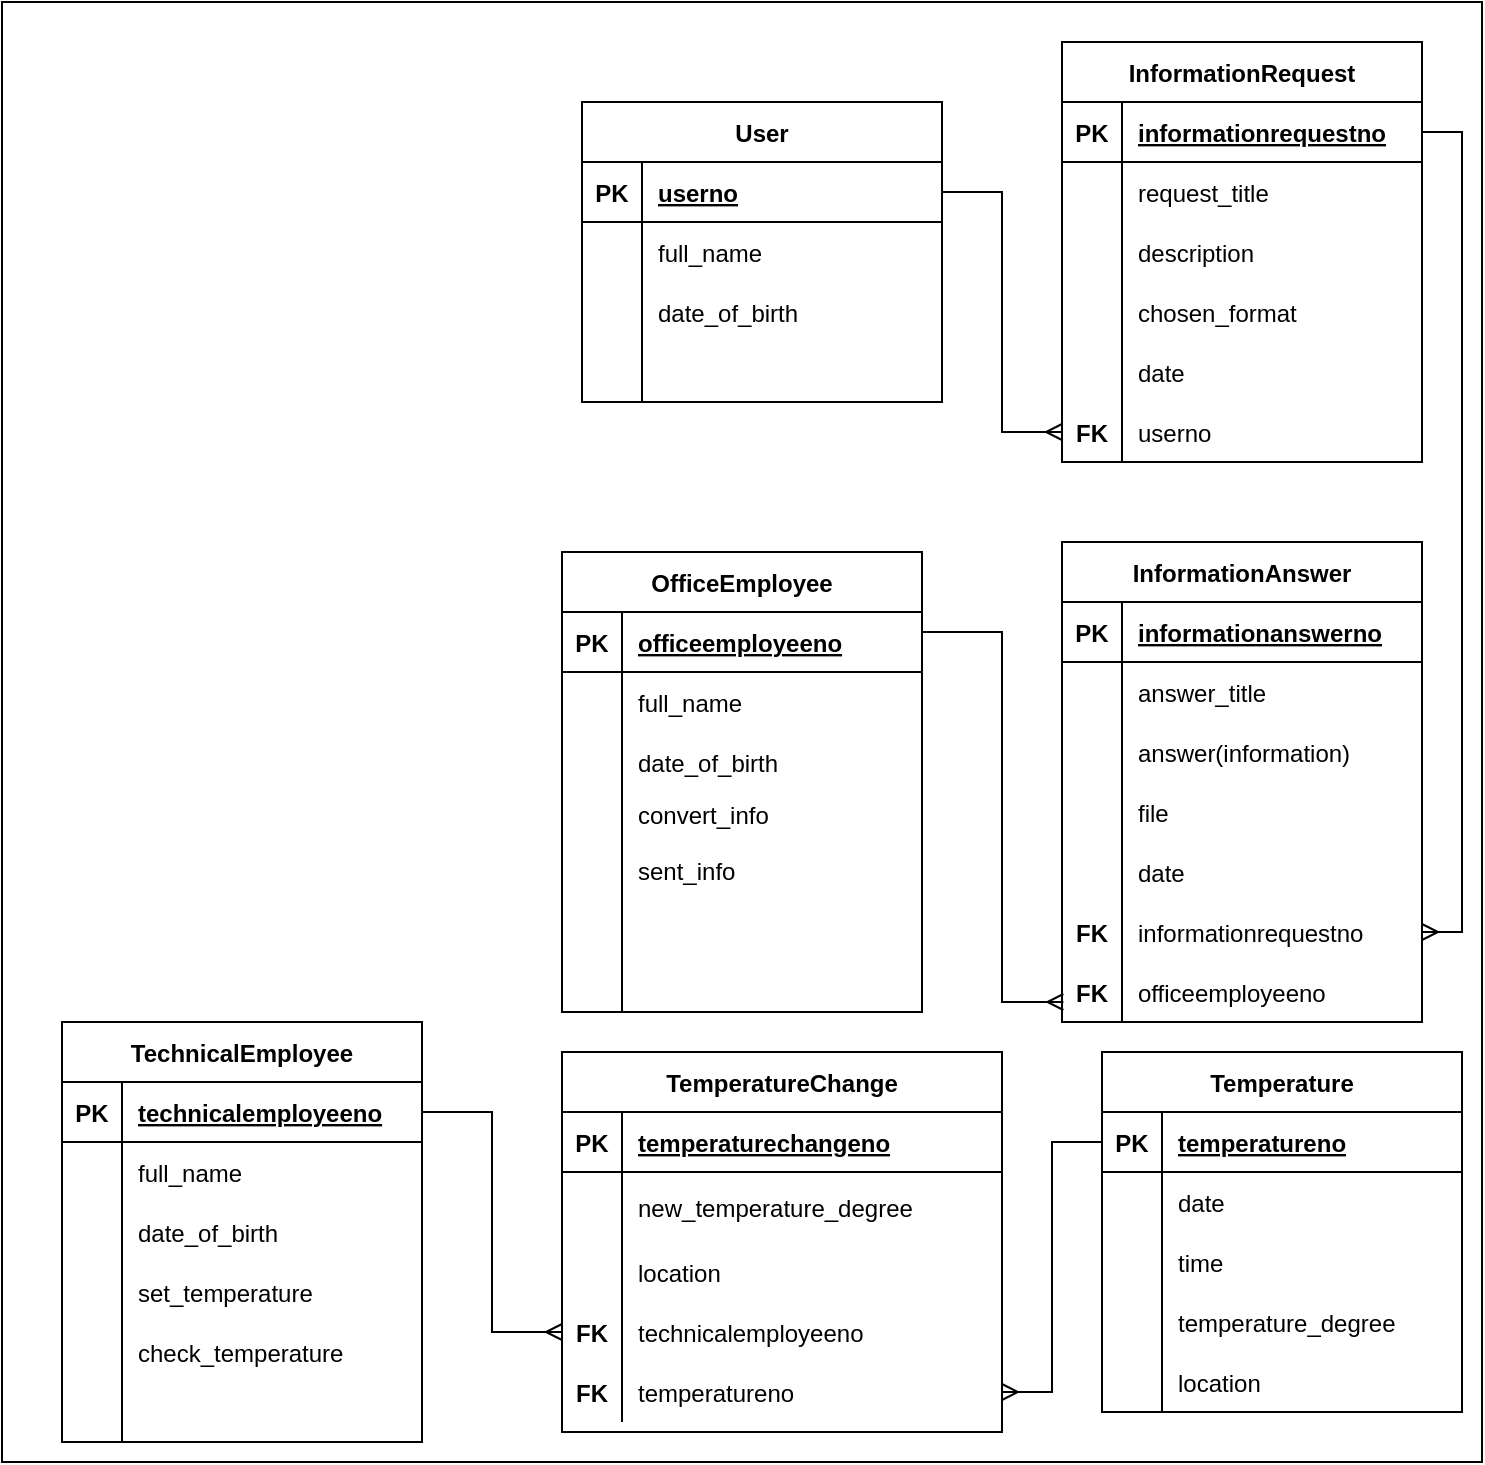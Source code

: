 <mxfile version="22.0.4" type="device">
  <diagram name="Страница — 1" id="PBsCXd5WmThWlhP5KfTM">
    <mxGraphModel dx="1518" dy="1511" grid="1" gridSize="10" guides="1" tooltips="1" connect="1" arrows="1" fold="1" page="1" pageScale="1" pageWidth="1169" pageHeight="827" math="0" shadow="0">
      <root>
        <mxCell id="0" />
        <mxCell id="1" parent="0" />
        <mxCell id="3SEpOaOU_BPswneahcGI-242" value="" style="rounded=0;whiteSpace=wrap;html=1;" parent="1" vertex="1">
          <mxGeometry x="250" y="-800" width="740" height="730" as="geometry" />
        </mxCell>
        <mxCell id="3SEpOaOU_BPswneahcGI-46" value="User" style="shape=table;startSize=30;container=1;collapsible=1;childLayout=tableLayout;fixedRows=1;rowLines=0;fontStyle=1;align=center;resizeLast=1;" parent="1" vertex="1">
          <mxGeometry x="540" y="-750" width="180" height="150" as="geometry" />
        </mxCell>
        <mxCell id="3SEpOaOU_BPswneahcGI-47" value="" style="shape=partialRectangle;collapsible=0;dropTarget=0;pointerEvents=0;fillColor=none;top=0;left=0;bottom=1;right=0;points=[[0,0.5],[1,0.5]];portConstraint=eastwest;" parent="3SEpOaOU_BPswneahcGI-46" vertex="1">
          <mxGeometry y="30" width="180" height="30" as="geometry" />
        </mxCell>
        <mxCell id="3SEpOaOU_BPswneahcGI-48" value="PK" style="shape=partialRectangle;connectable=0;fillColor=none;top=0;left=0;bottom=0;right=0;fontStyle=1;overflow=hidden;" parent="3SEpOaOU_BPswneahcGI-47" vertex="1">
          <mxGeometry width="30" height="30" as="geometry">
            <mxRectangle width="30" height="30" as="alternateBounds" />
          </mxGeometry>
        </mxCell>
        <mxCell id="3SEpOaOU_BPswneahcGI-49" value="userno" style="shape=partialRectangle;connectable=0;fillColor=none;top=0;left=0;bottom=0;right=0;align=left;spacingLeft=6;fontStyle=5;overflow=hidden;" parent="3SEpOaOU_BPswneahcGI-47" vertex="1">
          <mxGeometry x="30" width="150" height="30" as="geometry">
            <mxRectangle width="150" height="30" as="alternateBounds" />
          </mxGeometry>
        </mxCell>
        <mxCell id="3SEpOaOU_BPswneahcGI-50" value="" style="shape=partialRectangle;collapsible=0;dropTarget=0;pointerEvents=0;fillColor=none;top=0;left=0;bottom=0;right=0;points=[[0,0.5],[1,0.5]];portConstraint=eastwest;" parent="3SEpOaOU_BPswneahcGI-46" vertex="1">
          <mxGeometry y="60" width="180" height="30" as="geometry" />
        </mxCell>
        <mxCell id="3SEpOaOU_BPswneahcGI-51" value="" style="shape=partialRectangle;connectable=0;fillColor=none;top=0;left=0;bottom=0;right=0;editable=1;overflow=hidden;" parent="3SEpOaOU_BPswneahcGI-50" vertex="1">
          <mxGeometry width="30" height="30" as="geometry">
            <mxRectangle width="30" height="30" as="alternateBounds" />
          </mxGeometry>
        </mxCell>
        <mxCell id="3SEpOaOU_BPswneahcGI-52" value="full_name" style="shape=partialRectangle;connectable=0;fillColor=none;top=0;left=0;bottom=0;right=0;align=left;spacingLeft=6;overflow=hidden;" parent="3SEpOaOU_BPswneahcGI-50" vertex="1">
          <mxGeometry x="30" width="150" height="30" as="geometry">
            <mxRectangle width="150" height="30" as="alternateBounds" />
          </mxGeometry>
        </mxCell>
        <mxCell id="3SEpOaOU_BPswneahcGI-53" value="" style="shape=partialRectangle;collapsible=0;dropTarget=0;pointerEvents=0;fillColor=none;top=0;left=0;bottom=0;right=0;points=[[0,0.5],[1,0.5]];portConstraint=eastwest;" parent="3SEpOaOU_BPswneahcGI-46" vertex="1">
          <mxGeometry y="90" width="180" height="30" as="geometry" />
        </mxCell>
        <mxCell id="3SEpOaOU_BPswneahcGI-54" value="" style="shape=partialRectangle;connectable=0;fillColor=none;top=0;left=0;bottom=0;right=0;editable=1;overflow=hidden;fontStyle=1" parent="3SEpOaOU_BPswneahcGI-53" vertex="1">
          <mxGeometry width="30" height="30" as="geometry">
            <mxRectangle width="30" height="30" as="alternateBounds" />
          </mxGeometry>
        </mxCell>
        <mxCell id="3SEpOaOU_BPswneahcGI-55" value="date_of_birth" style="shape=partialRectangle;connectable=0;fillColor=none;top=0;left=0;bottom=0;right=0;align=left;spacingLeft=6;overflow=hidden;" parent="3SEpOaOU_BPswneahcGI-53" vertex="1">
          <mxGeometry x="30" width="150" height="30" as="geometry">
            <mxRectangle width="150" height="30" as="alternateBounds" />
          </mxGeometry>
        </mxCell>
        <mxCell id="3SEpOaOU_BPswneahcGI-56" value="" style="shape=partialRectangle;collapsible=0;dropTarget=0;pointerEvents=0;fillColor=none;top=0;left=0;bottom=0;right=0;points=[[0,0.5],[1,0.5]];portConstraint=eastwest;" parent="3SEpOaOU_BPswneahcGI-46" vertex="1">
          <mxGeometry y="120" width="180" height="30" as="geometry" />
        </mxCell>
        <mxCell id="3SEpOaOU_BPswneahcGI-57" value="" style="shape=partialRectangle;connectable=0;fillColor=none;top=0;left=0;bottom=0;right=0;editable=1;overflow=hidden;fontStyle=1" parent="3SEpOaOU_BPswneahcGI-56" vertex="1">
          <mxGeometry width="30" height="30" as="geometry">
            <mxRectangle width="30" height="30" as="alternateBounds" />
          </mxGeometry>
        </mxCell>
        <mxCell id="3SEpOaOU_BPswneahcGI-58" value="" style="shape=partialRectangle;connectable=0;fillColor=none;top=0;left=0;bottom=0;right=0;align=left;spacingLeft=6;overflow=hidden;" parent="3SEpOaOU_BPswneahcGI-56" vertex="1">
          <mxGeometry x="30" width="150" height="30" as="geometry">
            <mxRectangle width="150" height="30" as="alternateBounds" />
          </mxGeometry>
        </mxCell>
        <mxCell id="3SEpOaOU_BPswneahcGI-72" value="OfficeEmployee" style="shape=table;startSize=30;container=1;collapsible=1;childLayout=tableLayout;fixedRows=1;rowLines=0;fontStyle=1;align=center;resizeLast=1;" parent="1" vertex="1">
          <mxGeometry x="530" y="-525" width="180" height="230" as="geometry" />
        </mxCell>
        <mxCell id="3SEpOaOU_BPswneahcGI-73" value="" style="shape=partialRectangle;collapsible=0;dropTarget=0;pointerEvents=0;fillColor=none;top=0;left=0;bottom=1;right=0;points=[[0,0.5],[1,0.5]];portConstraint=eastwest;" parent="3SEpOaOU_BPswneahcGI-72" vertex="1">
          <mxGeometry y="30" width="180" height="30" as="geometry" />
        </mxCell>
        <mxCell id="3SEpOaOU_BPswneahcGI-74" value="PK" style="shape=partialRectangle;connectable=0;fillColor=none;top=0;left=0;bottom=0;right=0;fontStyle=1;overflow=hidden;" parent="3SEpOaOU_BPswneahcGI-73" vertex="1">
          <mxGeometry width="30" height="30" as="geometry">
            <mxRectangle width="30" height="30" as="alternateBounds" />
          </mxGeometry>
        </mxCell>
        <mxCell id="3SEpOaOU_BPswneahcGI-75" value="officeemployeeno" style="shape=partialRectangle;connectable=0;fillColor=none;top=0;left=0;bottom=0;right=0;align=left;spacingLeft=6;fontStyle=5;overflow=hidden;" parent="3SEpOaOU_BPswneahcGI-73" vertex="1">
          <mxGeometry x="30" width="150" height="30" as="geometry">
            <mxRectangle width="150" height="30" as="alternateBounds" />
          </mxGeometry>
        </mxCell>
        <mxCell id="3SEpOaOU_BPswneahcGI-76" value="" style="shape=partialRectangle;collapsible=0;dropTarget=0;pointerEvents=0;fillColor=none;top=0;left=0;bottom=0;right=0;points=[[0,0.5],[1,0.5]];portConstraint=eastwest;" parent="3SEpOaOU_BPswneahcGI-72" vertex="1">
          <mxGeometry y="60" width="180" height="30" as="geometry" />
        </mxCell>
        <mxCell id="3SEpOaOU_BPswneahcGI-77" value="" style="shape=partialRectangle;connectable=0;fillColor=none;top=0;left=0;bottom=0;right=0;editable=1;overflow=hidden;" parent="3SEpOaOU_BPswneahcGI-76" vertex="1">
          <mxGeometry width="30" height="30" as="geometry">
            <mxRectangle width="30" height="30" as="alternateBounds" />
          </mxGeometry>
        </mxCell>
        <mxCell id="3SEpOaOU_BPswneahcGI-78" value="full_name" style="shape=partialRectangle;connectable=0;fillColor=none;top=0;left=0;bottom=0;right=0;align=left;spacingLeft=6;overflow=hidden;" parent="3SEpOaOU_BPswneahcGI-76" vertex="1">
          <mxGeometry x="30" width="150" height="30" as="geometry">
            <mxRectangle width="150" height="30" as="alternateBounds" />
          </mxGeometry>
        </mxCell>
        <mxCell id="3SEpOaOU_BPswneahcGI-79" value="" style="shape=partialRectangle;collapsible=0;dropTarget=0;pointerEvents=0;fillColor=none;top=0;left=0;bottom=0;right=0;points=[[0,0.5],[1,0.5]];portConstraint=eastwest;" parent="3SEpOaOU_BPswneahcGI-72" vertex="1">
          <mxGeometry y="90" width="180" height="30" as="geometry" />
        </mxCell>
        <mxCell id="3SEpOaOU_BPswneahcGI-80" value="" style="shape=partialRectangle;connectable=0;fillColor=none;top=0;left=0;bottom=0;right=0;editable=1;overflow=hidden;fontStyle=1" parent="3SEpOaOU_BPswneahcGI-79" vertex="1">
          <mxGeometry width="30" height="30" as="geometry">
            <mxRectangle width="30" height="30" as="alternateBounds" />
          </mxGeometry>
        </mxCell>
        <mxCell id="3SEpOaOU_BPswneahcGI-81" value="date_of_birth" style="shape=partialRectangle;connectable=0;fillColor=none;top=0;left=0;bottom=0;right=0;align=left;spacingLeft=6;overflow=hidden;" parent="3SEpOaOU_BPswneahcGI-79" vertex="1">
          <mxGeometry x="30" width="150" height="30" as="geometry">
            <mxRectangle width="150" height="30" as="alternateBounds" />
          </mxGeometry>
        </mxCell>
        <mxCell id="3SEpOaOU_BPswneahcGI-98" value="" style="shape=partialRectangle;collapsible=0;dropTarget=0;pointerEvents=0;fillColor=none;top=0;left=0;bottom=0;right=0;points=[[0,0.5],[1,0.5]];portConstraint=eastwest;" parent="3SEpOaOU_BPswneahcGI-72" vertex="1">
          <mxGeometry y="120" width="180" height="50" as="geometry" />
        </mxCell>
        <mxCell id="3SEpOaOU_BPswneahcGI-99" value="" style="shape=partialRectangle;connectable=0;fillColor=none;top=0;left=0;bottom=0;right=0;editable=1;overflow=hidden;" parent="3SEpOaOU_BPswneahcGI-98" vertex="1">
          <mxGeometry width="30" height="50" as="geometry">
            <mxRectangle width="30" height="50" as="alternateBounds" />
          </mxGeometry>
        </mxCell>
        <mxCell id="3SEpOaOU_BPswneahcGI-100" value="convert_info&#xa;&#xa;sent_info" style="shape=partialRectangle;connectable=0;fillColor=none;top=0;left=0;bottom=0;right=0;align=left;spacingLeft=6;overflow=hidden;" parent="3SEpOaOU_BPswneahcGI-98" vertex="1">
          <mxGeometry x="30" width="150" height="50" as="geometry">
            <mxRectangle width="150" height="50" as="alternateBounds" />
          </mxGeometry>
        </mxCell>
        <mxCell id="3SEpOaOU_BPswneahcGI-104" value="" style="shape=partialRectangle;collapsible=0;dropTarget=0;pointerEvents=0;fillColor=none;top=0;left=0;bottom=0;right=0;points=[[0,0.5],[1,0.5]];portConstraint=eastwest;" parent="3SEpOaOU_BPswneahcGI-72" vertex="1">
          <mxGeometry y="170" width="180" height="30" as="geometry" />
        </mxCell>
        <mxCell id="3SEpOaOU_BPswneahcGI-105" value="" style="shape=partialRectangle;connectable=0;fillColor=none;top=0;left=0;bottom=0;right=0;editable=1;overflow=hidden;" parent="3SEpOaOU_BPswneahcGI-104" vertex="1">
          <mxGeometry width="30" height="30" as="geometry">
            <mxRectangle width="30" height="30" as="alternateBounds" />
          </mxGeometry>
        </mxCell>
        <mxCell id="3SEpOaOU_BPswneahcGI-106" value="" style="shape=partialRectangle;connectable=0;fillColor=none;top=0;left=0;bottom=0;right=0;align=left;spacingLeft=6;overflow=hidden;" parent="3SEpOaOU_BPswneahcGI-104" vertex="1">
          <mxGeometry x="30" width="150" height="30" as="geometry">
            <mxRectangle width="150" height="30" as="alternateBounds" />
          </mxGeometry>
        </mxCell>
        <mxCell id="3SEpOaOU_BPswneahcGI-107" value="" style="shape=partialRectangle;collapsible=0;dropTarget=0;pointerEvents=0;fillColor=none;top=0;left=0;bottom=0;right=0;points=[[0,0.5],[1,0.5]];portConstraint=eastwest;" parent="3SEpOaOU_BPswneahcGI-72" vertex="1">
          <mxGeometry y="200" width="180" height="30" as="geometry" />
        </mxCell>
        <mxCell id="3SEpOaOU_BPswneahcGI-108" value="" style="shape=partialRectangle;connectable=0;fillColor=none;top=0;left=0;bottom=0;right=0;editable=1;overflow=hidden;fontStyle=1" parent="3SEpOaOU_BPswneahcGI-107" vertex="1">
          <mxGeometry width="30" height="30" as="geometry">
            <mxRectangle width="30" height="30" as="alternateBounds" />
          </mxGeometry>
        </mxCell>
        <mxCell id="3SEpOaOU_BPswneahcGI-109" value="" style="shape=partialRectangle;connectable=0;fillColor=none;top=0;left=0;bottom=0;right=0;align=left;spacingLeft=6;overflow=hidden;" parent="3SEpOaOU_BPswneahcGI-107" vertex="1">
          <mxGeometry x="30" width="150" height="30" as="geometry">
            <mxRectangle width="150" height="30" as="alternateBounds" />
          </mxGeometry>
        </mxCell>
        <mxCell id="3SEpOaOU_BPswneahcGI-110" value="TechnicalEmployee" style="shape=table;startSize=30;container=1;collapsible=1;childLayout=tableLayout;fixedRows=1;rowLines=0;fontStyle=1;align=center;resizeLast=1;" parent="1" vertex="1">
          <mxGeometry x="280" y="-290" width="180" height="210" as="geometry" />
        </mxCell>
        <mxCell id="3SEpOaOU_BPswneahcGI-111" value="" style="shape=partialRectangle;collapsible=0;dropTarget=0;pointerEvents=0;fillColor=none;top=0;left=0;bottom=1;right=0;points=[[0,0.5],[1,0.5]];portConstraint=eastwest;" parent="3SEpOaOU_BPswneahcGI-110" vertex="1">
          <mxGeometry y="30" width="180" height="30" as="geometry" />
        </mxCell>
        <mxCell id="3SEpOaOU_BPswneahcGI-112" value="PK" style="shape=partialRectangle;connectable=0;fillColor=none;top=0;left=0;bottom=0;right=0;fontStyle=1;overflow=hidden;" parent="3SEpOaOU_BPswneahcGI-111" vertex="1">
          <mxGeometry width="30" height="30" as="geometry">
            <mxRectangle width="30" height="30" as="alternateBounds" />
          </mxGeometry>
        </mxCell>
        <mxCell id="3SEpOaOU_BPswneahcGI-113" value="technicalemployeeno" style="shape=partialRectangle;connectable=0;fillColor=none;top=0;left=0;bottom=0;right=0;align=left;spacingLeft=6;fontStyle=5;overflow=hidden;" parent="3SEpOaOU_BPswneahcGI-111" vertex="1">
          <mxGeometry x="30" width="150" height="30" as="geometry">
            <mxRectangle width="150" height="30" as="alternateBounds" />
          </mxGeometry>
        </mxCell>
        <mxCell id="3SEpOaOU_BPswneahcGI-114" value="" style="shape=partialRectangle;collapsible=0;dropTarget=0;pointerEvents=0;fillColor=none;top=0;left=0;bottom=0;right=0;points=[[0,0.5],[1,0.5]];portConstraint=eastwest;" parent="3SEpOaOU_BPswneahcGI-110" vertex="1">
          <mxGeometry y="60" width="180" height="30" as="geometry" />
        </mxCell>
        <mxCell id="3SEpOaOU_BPswneahcGI-115" value="" style="shape=partialRectangle;connectable=0;fillColor=none;top=0;left=0;bottom=0;right=0;editable=1;overflow=hidden;" parent="3SEpOaOU_BPswneahcGI-114" vertex="1">
          <mxGeometry width="30" height="30" as="geometry">
            <mxRectangle width="30" height="30" as="alternateBounds" />
          </mxGeometry>
        </mxCell>
        <mxCell id="3SEpOaOU_BPswneahcGI-116" value="full_name" style="shape=partialRectangle;connectable=0;fillColor=none;top=0;left=0;bottom=0;right=0;align=left;spacingLeft=6;overflow=hidden;" parent="3SEpOaOU_BPswneahcGI-114" vertex="1">
          <mxGeometry x="30" width="150" height="30" as="geometry">
            <mxRectangle width="150" height="30" as="alternateBounds" />
          </mxGeometry>
        </mxCell>
        <mxCell id="3SEpOaOU_BPswneahcGI-117" value="" style="shape=partialRectangle;collapsible=0;dropTarget=0;pointerEvents=0;fillColor=none;top=0;left=0;bottom=0;right=0;points=[[0,0.5],[1,0.5]];portConstraint=eastwest;" parent="3SEpOaOU_BPswneahcGI-110" vertex="1">
          <mxGeometry y="90" width="180" height="30" as="geometry" />
        </mxCell>
        <mxCell id="3SEpOaOU_BPswneahcGI-118" value="" style="shape=partialRectangle;connectable=0;fillColor=none;top=0;left=0;bottom=0;right=0;editable=1;overflow=hidden;fontStyle=1" parent="3SEpOaOU_BPswneahcGI-117" vertex="1">
          <mxGeometry width="30" height="30" as="geometry">
            <mxRectangle width="30" height="30" as="alternateBounds" />
          </mxGeometry>
        </mxCell>
        <mxCell id="3SEpOaOU_BPswneahcGI-119" value="date_of_birth" style="shape=partialRectangle;connectable=0;fillColor=none;top=0;left=0;bottom=0;right=0;align=left;spacingLeft=6;overflow=hidden;" parent="3SEpOaOU_BPswneahcGI-117" vertex="1">
          <mxGeometry x="30" width="150" height="30" as="geometry">
            <mxRectangle width="150" height="30" as="alternateBounds" />
          </mxGeometry>
        </mxCell>
        <mxCell id="3SEpOaOU_BPswneahcGI-120" value="" style="shape=partialRectangle;collapsible=0;dropTarget=0;pointerEvents=0;fillColor=none;top=0;left=0;bottom=0;right=0;points=[[0,0.5],[1,0.5]];portConstraint=eastwest;" parent="3SEpOaOU_BPswneahcGI-110" vertex="1">
          <mxGeometry y="120" width="180" height="30" as="geometry" />
        </mxCell>
        <mxCell id="3SEpOaOU_BPswneahcGI-121" value="" style="shape=partialRectangle;connectable=0;fillColor=none;top=0;left=0;bottom=0;right=0;editable=1;overflow=hidden;" parent="3SEpOaOU_BPswneahcGI-120" vertex="1">
          <mxGeometry width="30" height="30" as="geometry">
            <mxRectangle width="30" height="30" as="alternateBounds" />
          </mxGeometry>
        </mxCell>
        <mxCell id="3SEpOaOU_BPswneahcGI-122" value="set_temperature" style="shape=partialRectangle;connectable=0;fillColor=none;top=0;left=0;bottom=0;right=0;align=left;spacingLeft=6;overflow=hidden;" parent="3SEpOaOU_BPswneahcGI-120" vertex="1">
          <mxGeometry x="30" width="150" height="30" as="geometry">
            <mxRectangle width="150" height="30" as="alternateBounds" />
          </mxGeometry>
        </mxCell>
        <mxCell id="3SEpOaOU_BPswneahcGI-123" value="" style="shape=partialRectangle;collapsible=0;dropTarget=0;pointerEvents=0;fillColor=none;top=0;left=0;bottom=0;right=0;points=[[0,0.5],[1,0.5]];portConstraint=eastwest;" parent="3SEpOaOU_BPswneahcGI-110" vertex="1">
          <mxGeometry y="150" width="180" height="30" as="geometry" />
        </mxCell>
        <mxCell id="3SEpOaOU_BPswneahcGI-124" value="" style="shape=partialRectangle;connectable=0;fillColor=none;top=0;left=0;bottom=0;right=0;editable=1;overflow=hidden;" parent="3SEpOaOU_BPswneahcGI-123" vertex="1">
          <mxGeometry width="30" height="30" as="geometry">
            <mxRectangle width="30" height="30" as="alternateBounds" />
          </mxGeometry>
        </mxCell>
        <mxCell id="3SEpOaOU_BPswneahcGI-125" value="check_temperature" style="shape=partialRectangle;connectable=0;fillColor=none;top=0;left=0;bottom=0;right=0;align=left;spacingLeft=6;overflow=hidden;" parent="3SEpOaOU_BPswneahcGI-123" vertex="1">
          <mxGeometry x="30" width="150" height="30" as="geometry">
            <mxRectangle width="150" height="30" as="alternateBounds" />
          </mxGeometry>
        </mxCell>
        <mxCell id="3SEpOaOU_BPswneahcGI-126" value="" style="shape=partialRectangle;collapsible=0;dropTarget=0;pointerEvents=0;fillColor=none;top=0;left=0;bottom=0;right=0;points=[[0,0.5],[1,0.5]];portConstraint=eastwest;" parent="3SEpOaOU_BPswneahcGI-110" vertex="1">
          <mxGeometry y="180" width="180" height="30" as="geometry" />
        </mxCell>
        <mxCell id="3SEpOaOU_BPswneahcGI-127" value="" style="shape=partialRectangle;connectable=0;fillColor=none;top=0;left=0;bottom=0;right=0;editable=1;overflow=hidden;fontStyle=1" parent="3SEpOaOU_BPswneahcGI-126" vertex="1">
          <mxGeometry width="30" height="30" as="geometry">
            <mxRectangle width="30" height="30" as="alternateBounds" />
          </mxGeometry>
        </mxCell>
        <mxCell id="3SEpOaOU_BPswneahcGI-128" value="" style="shape=partialRectangle;connectable=0;fillColor=none;top=0;left=0;bottom=0;right=0;align=left;spacingLeft=6;overflow=hidden;" parent="3SEpOaOU_BPswneahcGI-126" vertex="1">
          <mxGeometry x="30" width="150" height="30" as="geometry">
            <mxRectangle width="150" height="30" as="alternateBounds" />
          </mxGeometry>
        </mxCell>
        <mxCell id="3SEpOaOU_BPswneahcGI-129" value="InformationRequest" style="shape=table;startSize=30;container=1;collapsible=1;childLayout=tableLayout;fixedRows=1;rowLines=0;fontStyle=1;align=center;resizeLast=1;" parent="1" vertex="1">
          <mxGeometry x="780" y="-780" width="180" height="210" as="geometry" />
        </mxCell>
        <mxCell id="3SEpOaOU_BPswneahcGI-130" value="" style="shape=partialRectangle;collapsible=0;dropTarget=0;pointerEvents=0;fillColor=none;top=0;left=0;bottom=1;right=0;points=[[0,0.5],[1,0.5]];portConstraint=eastwest;" parent="3SEpOaOU_BPswneahcGI-129" vertex="1">
          <mxGeometry y="30" width="180" height="30" as="geometry" />
        </mxCell>
        <mxCell id="3SEpOaOU_BPswneahcGI-131" value="PK" style="shape=partialRectangle;connectable=0;fillColor=none;top=0;left=0;bottom=0;right=0;fontStyle=1;overflow=hidden;" parent="3SEpOaOU_BPswneahcGI-130" vertex="1">
          <mxGeometry width="30" height="30" as="geometry">
            <mxRectangle width="30" height="30" as="alternateBounds" />
          </mxGeometry>
        </mxCell>
        <mxCell id="3SEpOaOU_BPswneahcGI-132" value="informationrequestno" style="shape=partialRectangle;connectable=0;fillColor=none;top=0;left=0;bottom=0;right=0;align=left;spacingLeft=6;fontStyle=5;overflow=hidden;" parent="3SEpOaOU_BPswneahcGI-130" vertex="1">
          <mxGeometry x="30" width="150" height="30" as="geometry">
            <mxRectangle width="150" height="30" as="alternateBounds" />
          </mxGeometry>
        </mxCell>
        <mxCell id="3SEpOaOU_BPswneahcGI-133" value="" style="shape=partialRectangle;collapsible=0;dropTarget=0;pointerEvents=0;fillColor=none;top=0;left=0;bottom=0;right=0;points=[[0,0.5],[1,0.5]];portConstraint=eastwest;" parent="3SEpOaOU_BPswneahcGI-129" vertex="1">
          <mxGeometry y="60" width="180" height="30" as="geometry" />
        </mxCell>
        <mxCell id="3SEpOaOU_BPswneahcGI-134" value="" style="shape=partialRectangle;connectable=0;fillColor=none;top=0;left=0;bottom=0;right=0;editable=1;overflow=hidden;" parent="3SEpOaOU_BPswneahcGI-133" vertex="1">
          <mxGeometry width="30" height="30" as="geometry">
            <mxRectangle width="30" height="30" as="alternateBounds" />
          </mxGeometry>
        </mxCell>
        <mxCell id="3SEpOaOU_BPswneahcGI-135" value="request_title" style="shape=partialRectangle;connectable=0;fillColor=none;top=0;left=0;bottom=0;right=0;align=left;spacingLeft=6;overflow=hidden;" parent="3SEpOaOU_BPswneahcGI-133" vertex="1">
          <mxGeometry x="30" width="150" height="30" as="geometry">
            <mxRectangle width="150" height="30" as="alternateBounds" />
          </mxGeometry>
        </mxCell>
        <mxCell id="3SEpOaOU_BPswneahcGI-136" value="" style="shape=partialRectangle;collapsible=0;dropTarget=0;pointerEvents=0;fillColor=none;top=0;left=0;bottom=0;right=0;points=[[0,0.5],[1,0.5]];portConstraint=eastwest;" parent="3SEpOaOU_BPswneahcGI-129" vertex="1">
          <mxGeometry y="90" width="180" height="30" as="geometry" />
        </mxCell>
        <mxCell id="3SEpOaOU_BPswneahcGI-137" value="" style="shape=partialRectangle;connectable=0;fillColor=none;top=0;left=0;bottom=0;right=0;editable=1;overflow=hidden;fontStyle=1" parent="3SEpOaOU_BPswneahcGI-136" vertex="1">
          <mxGeometry width="30" height="30" as="geometry">
            <mxRectangle width="30" height="30" as="alternateBounds" />
          </mxGeometry>
        </mxCell>
        <mxCell id="3SEpOaOU_BPswneahcGI-138" value="description" style="shape=partialRectangle;connectable=0;fillColor=none;top=0;left=0;bottom=0;right=0;align=left;spacingLeft=6;overflow=hidden;" parent="3SEpOaOU_BPswneahcGI-136" vertex="1">
          <mxGeometry x="30" width="150" height="30" as="geometry">
            <mxRectangle width="150" height="30" as="alternateBounds" />
          </mxGeometry>
        </mxCell>
        <mxCell id="3SEpOaOU_BPswneahcGI-139" value="" style="shape=partialRectangle;collapsible=0;dropTarget=0;pointerEvents=0;fillColor=none;top=0;left=0;bottom=0;right=0;points=[[0,0.5],[1,0.5]];portConstraint=eastwest;" parent="3SEpOaOU_BPswneahcGI-129" vertex="1">
          <mxGeometry y="120" width="180" height="30" as="geometry" />
        </mxCell>
        <mxCell id="3SEpOaOU_BPswneahcGI-140" value="" style="shape=partialRectangle;connectable=0;fillColor=none;top=0;left=0;bottom=0;right=0;editable=1;overflow=hidden;fontStyle=1" parent="3SEpOaOU_BPswneahcGI-139" vertex="1">
          <mxGeometry width="30" height="30" as="geometry">
            <mxRectangle width="30" height="30" as="alternateBounds" />
          </mxGeometry>
        </mxCell>
        <mxCell id="3SEpOaOU_BPswneahcGI-141" value="chosen_format" style="shape=partialRectangle;connectable=0;fillColor=none;top=0;left=0;bottom=0;right=0;align=left;spacingLeft=6;overflow=hidden;" parent="3SEpOaOU_BPswneahcGI-139" vertex="1">
          <mxGeometry x="30" width="150" height="30" as="geometry">
            <mxRectangle width="150" height="30" as="alternateBounds" />
          </mxGeometry>
        </mxCell>
        <mxCell id="3SEpOaOU_BPswneahcGI-168" value="" style="shape=partialRectangle;collapsible=0;dropTarget=0;pointerEvents=0;fillColor=none;top=0;left=0;bottom=0;right=0;points=[[0,0.5],[1,0.5]];portConstraint=eastwest;" parent="3SEpOaOU_BPswneahcGI-129" vertex="1">
          <mxGeometry y="150" width="180" height="30" as="geometry" />
        </mxCell>
        <mxCell id="3SEpOaOU_BPswneahcGI-169" value="" style="shape=partialRectangle;connectable=0;fillColor=none;top=0;left=0;bottom=0;right=0;editable=1;overflow=hidden;fontStyle=1" parent="3SEpOaOU_BPswneahcGI-168" vertex="1">
          <mxGeometry width="30" height="30" as="geometry">
            <mxRectangle width="30" height="30" as="alternateBounds" />
          </mxGeometry>
        </mxCell>
        <mxCell id="3SEpOaOU_BPswneahcGI-170" value="date" style="shape=partialRectangle;connectable=0;fillColor=none;top=0;left=0;bottom=0;right=0;align=left;spacingLeft=6;overflow=hidden;" parent="3SEpOaOU_BPswneahcGI-168" vertex="1">
          <mxGeometry x="30" width="150" height="30" as="geometry">
            <mxRectangle width="150" height="30" as="alternateBounds" />
          </mxGeometry>
        </mxCell>
        <mxCell id="3SEpOaOU_BPswneahcGI-171" value="" style="shape=partialRectangle;collapsible=0;dropTarget=0;pointerEvents=0;fillColor=none;top=0;left=0;bottom=0;right=0;points=[[0,0.5],[1,0.5]];portConstraint=eastwest;" parent="3SEpOaOU_BPswneahcGI-129" vertex="1">
          <mxGeometry y="180" width="180" height="30" as="geometry" />
        </mxCell>
        <mxCell id="3SEpOaOU_BPswneahcGI-172" value="FK" style="shape=partialRectangle;connectable=0;fillColor=none;top=0;left=0;bottom=0;right=0;editable=1;overflow=hidden;fontStyle=1" parent="3SEpOaOU_BPswneahcGI-171" vertex="1">
          <mxGeometry width="30" height="30" as="geometry">
            <mxRectangle width="30" height="30" as="alternateBounds" />
          </mxGeometry>
        </mxCell>
        <mxCell id="3SEpOaOU_BPswneahcGI-173" value="userno" style="shape=partialRectangle;connectable=0;fillColor=none;top=0;left=0;bottom=0;right=0;align=left;spacingLeft=6;overflow=hidden;" parent="3SEpOaOU_BPswneahcGI-171" vertex="1">
          <mxGeometry x="30" width="150" height="30" as="geometry">
            <mxRectangle width="150" height="30" as="alternateBounds" />
          </mxGeometry>
        </mxCell>
        <mxCell id="3SEpOaOU_BPswneahcGI-174" value="InformationAnswer" style="shape=table;startSize=30;container=1;collapsible=1;childLayout=tableLayout;fixedRows=1;rowLines=0;fontStyle=1;align=center;resizeLast=1;" parent="1" vertex="1">
          <mxGeometry x="780" y="-530" width="180" height="240" as="geometry" />
        </mxCell>
        <mxCell id="3SEpOaOU_BPswneahcGI-175" value="" style="shape=partialRectangle;collapsible=0;dropTarget=0;pointerEvents=0;fillColor=none;top=0;left=0;bottom=1;right=0;points=[[0,0.5],[1,0.5]];portConstraint=eastwest;" parent="3SEpOaOU_BPswneahcGI-174" vertex="1">
          <mxGeometry y="30" width="180" height="30" as="geometry" />
        </mxCell>
        <mxCell id="3SEpOaOU_BPswneahcGI-176" value="PK" style="shape=partialRectangle;connectable=0;fillColor=none;top=0;left=0;bottom=0;right=0;fontStyle=1;overflow=hidden;" parent="3SEpOaOU_BPswneahcGI-175" vertex="1">
          <mxGeometry width="30" height="30" as="geometry">
            <mxRectangle width="30" height="30" as="alternateBounds" />
          </mxGeometry>
        </mxCell>
        <mxCell id="3SEpOaOU_BPswneahcGI-177" value="informationanswerno" style="shape=partialRectangle;connectable=0;fillColor=none;top=0;left=0;bottom=0;right=0;align=left;spacingLeft=6;fontStyle=5;overflow=hidden;" parent="3SEpOaOU_BPswneahcGI-175" vertex="1">
          <mxGeometry x="30" width="150" height="30" as="geometry">
            <mxRectangle width="150" height="30" as="alternateBounds" />
          </mxGeometry>
        </mxCell>
        <mxCell id="3SEpOaOU_BPswneahcGI-178" value="" style="shape=partialRectangle;collapsible=0;dropTarget=0;pointerEvents=0;fillColor=none;top=0;left=0;bottom=0;right=0;points=[[0,0.5],[1,0.5]];portConstraint=eastwest;" parent="3SEpOaOU_BPswneahcGI-174" vertex="1">
          <mxGeometry y="60" width="180" height="30" as="geometry" />
        </mxCell>
        <mxCell id="3SEpOaOU_BPswneahcGI-179" value="" style="shape=partialRectangle;connectable=0;fillColor=none;top=0;left=0;bottom=0;right=0;editable=1;overflow=hidden;" parent="3SEpOaOU_BPswneahcGI-178" vertex="1">
          <mxGeometry width="30" height="30" as="geometry">
            <mxRectangle width="30" height="30" as="alternateBounds" />
          </mxGeometry>
        </mxCell>
        <mxCell id="3SEpOaOU_BPswneahcGI-180" value="answer_title" style="shape=partialRectangle;connectable=0;fillColor=none;top=0;left=0;bottom=0;right=0;align=left;spacingLeft=6;overflow=hidden;" parent="3SEpOaOU_BPswneahcGI-178" vertex="1">
          <mxGeometry x="30" width="150" height="30" as="geometry">
            <mxRectangle width="150" height="30" as="alternateBounds" />
          </mxGeometry>
        </mxCell>
        <mxCell id="3SEpOaOU_BPswneahcGI-181" value="" style="shape=partialRectangle;collapsible=0;dropTarget=0;pointerEvents=0;fillColor=none;top=0;left=0;bottom=0;right=0;points=[[0,0.5],[1,0.5]];portConstraint=eastwest;" parent="3SEpOaOU_BPswneahcGI-174" vertex="1">
          <mxGeometry y="90" width="180" height="30" as="geometry" />
        </mxCell>
        <mxCell id="3SEpOaOU_BPswneahcGI-182" value="" style="shape=partialRectangle;connectable=0;fillColor=none;top=0;left=0;bottom=0;right=0;editable=1;overflow=hidden;fontStyle=1" parent="3SEpOaOU_BPswneahcGI-181" vertex="1">
          <mxGeometry width="30" height="30" as="geometry">
            <mxRectangle width="30" height="30" as="alternateBounds" />
          </mxGeometry>
        </mxCell>
        <mxCell id="3SEpOaOU_BPswneahcGI-183" value="answer(information)" style="shape=partialRectangle;connectable=0;fillColor=none;top=0;left=0;bottom=0;right=0;align=left;spacingLeft=6;overflow=hidden;" parent="3SEpOaOU_BPswneahcGI-181" vertex="1">
          <mxGeometry x="30" width="150" height="30" as="geometry">
            <mxRectangle width="150" height="30" as="alternateBounds" />
          </mxGeometry>
        </mxCell>
        <mxCell id="3SEpOaOU_BPswneahcGI-187" value="" style="shape=partialRectangle;collapsible=0;dropTarget=0;pointerEvents=0;fillColor=none;top=0;left=0;bottom=0;right=0;points=[[0,0.5],[1,0.5]];portConstraint=eastwest;" parent="3SEpOaOU_BPswneahcGI-174" vertex="1">
          <mxGeometry y="120" width="180" height="30" as="geometry" />
        </mxCell>
        <mxCell id="3SEpOaOU_BPswneahcGI-188" value="" style="shape=partialRectangle;connectable=0;fillColor=none;top=0;left=0;bottom=0;right=0;editable=1;overflow=hidden;fontStyle=1" parent="3SEpOaOU_BPswneahcGI-187" vertex="1">
          <mxGeometry width="30" height="30" as="geometry">
            <mxRectangle width="30" height="30" as="alternateBounds" />
          </mxGeometry>
        </mxCell>
        <mxCell id="3SEpOaOU_BPswneahcGI-189" value="file" style="shape=partialRectangle;connectable=0;fillColor=none;top=0;left=0;bottom=0;right=0;align=left;spacingLeft=6;overflow=hidden;" parent="3SEpOaOU_BPswneahcGI-187" vertex="1">
          <mxGeometry x="30" width="150" height="30" as="geometry">
            <mxRectangle width="150" height="30" as="alternateBounds" />
          </mxGeometry>
        </mxCell>
        <mxCell id="3SEpOaOU_BPswneahcGI-190" value="" style="shape=partialRectangle;collapsible=0;dropTarget=0;pointerEvents=0;fillColor=none;top=0;left=0;bottom=0;right=0;points=[[0,0.5],[1,0.5]];portConstraint=eastwest;" parent="3SEpOaOU_BPswneahcGI-174" vertex="1">
          <mxGeometry y="150" width="180" height="30" as="geometry" />
        </mxCell>
        <mxCell id="3SEpOaOU_BPswneahcGI-191" value="" style="shape=partialRectangle;connectable=0;fillColor=none;top=0;left=0;bottom=0;right=0;editable=1;overflow=hidden;fontStyle=1" parent="3SEpOaOU_BPswneahcGI-190" vertex="1">
          <mxGeometry width="30" height="30" as="geometry">
            <mxRectangle width="30" height="30" as="alternateBounds" />
          </mxGeometry>
        </mxCell>
        <mxCell id="3SEpOaOU_BPswneahcGI-192" value="date" style="shape=partialRectangle;connectable=0;fillColor=none;top=0;left=0;bottom=0;right=0;align=left;spacingLeft=6;overflow=hidden;" parent="3SEpOaOU_BPswneahcGI-190" vertex="1">
          <mxGeometry x="30" width="150" height="30" as="geometry">
            <mxRectangle width="150" height="30" as="alternateBounds" />
          </mxGeometry>
        </mxCell>
        <mxCell id="6tSy8G0uFoil-sSPwVQC-11" value="" style="shape=partialRectangle;collapsible=0;dropTarget=0;pointerEvents=0;fillColor=none;top=0;left=0;bottom=0;right=0;points=[[0,0.5],[1,0.5]];portConstraint=eastwest;" parent="3SEpOaOU_BPswneahcGI-174" vertex="1">
          <mxGeometry y="180" width="180" height="30" as="geometry" />
        </mxCell>
        <mxCell id="6tSy8G0uFoil-sSPwVQC-12" value="FK" style="shape=partialRectangle;connectable=0;fillColor=none;top=0;left=0;bottom=0;right=0;editable=1;overflow=hidden;fontStyle=1" parent="6tSy8G0uFoil-sSPwVQC-11" vertex="1">
          <mxGeometry width="30" height="30" as="geometry">
            <mxRectangle width="30" height="30" as="alternateBounds" />
          </mxGeometry>
        </mxCell>
        <mxCell id="6tSy8G0uFoil-sSPwVQC-13" value="informationrequestno" style="shape=partialRectangle;connectable=0;fillColor=none;top=0;left=0;bottom=0;right=0;align=left;spacingLeft=6;overflow=hidden;" parent="6tSy8G0uFoil-sSPwVQC-11" vertex="1">
          <mxGeometry x="30" width="150" height="30" as="geometry">
            <mxRectangle width="150" height="30" as="alternateBounds" />
          </mxGeometry>
        </mxCell>
        <mxCell id="6tSy8G0uFoil-sSPwVQC-14" value="" style="shape=partialRectangle;collapsible=0;dropTarget=0;pointerEvents=0;fillColor=none;top=0;left=0;bottom=0;right=0;points=[[0,0.5],[1,0.5]];portConstraint=eastwest;" parent="3SEpOaOU_BPswneahcGI-174" vertex="1">
          <mxGeometry y="210" width="180" height="30" as="geometry" />
        </mxCell>
        <mxCell id="6tSy8G0uFoil-sSPwVQC-15" value="FK" style="shape=partialRectangle;connectable=0;fillColor=none;top=0;left=0;bottom=0;right=0;editable=1;overflow=hidden;fontStyle=1" parent="6tSy8G0uFoil-sSPwVQC-14" vertex="1">
          <mxGeometry width="30" height="30" as="geometry">
            <mxRectangle width="30" height="30" as="alternateBounds" />
          </mxGeometry>
        </mxCell>
        <mxCell id="6tSy8G0uFoil-sSPwVQC-16" value="officeemployeeno" style="shape=partialRectangle;connectable=0;fillColor=none;top=0;left=0;bottom=0;right=0;align=left;spacingLeft=6;overflow=hidden;" parent="6tSy8G0uFoil-sSPwVQC-14" vertex="1">
          <mxGeometry x="30" width="150" height="30" as="geometry">
            <mxRectangle width="150" height="30" as="alternateBounds" />
          </mxGeometry>
        </mxCell>
        <mxCell id="3SEpOaOU_BPswneahcGI-193" value="Temperature" style="shape=table;startSize=30;container=1;collapsible=1;childLayout=tableLayout;fixedRows=1;rowLines=0;fontStyle=1;align=center;resizeLast=1;" parent="1" vertex="1">
          <mxGeometry x="800" y="-275" width="180" height="180" as="geometry" />
        </mxCell>
        <mxCell id="3SEpOaOU_BPswneahcGI-194" value="" style="shape=partialRectangle;collapsible=0;dropTarget=0;pointerEvents=0;fillColor=none;top=0;left=0;bottom=1;right=0;points=[[0,0.5],[1,0.5]];portConstraint=eastwest;" parent="3SEpOaOU_BPswneahcGI-193" vertex="1">
          <mxGeometry y="30" width="180" height="30" as="geometry" />
        </mxCell>
        <mxCell id="3SEpOaOU_BPswneahcGI-195" value="PK" style="shape=partialRectangle;connectable=0;fillColor=none;top=0;left=0;bottom=0;right=0;fontStyle=1;overflow=hidden;" parent="3SEpOaOU_BPswneahcGI-194" vertex="1">
          <mxGeometry width="30" height="30" as="geometry">
            <mxRectangle width="30" height="30" as="alternateBounds" />
          </mxGeometry>
        </mxCell>
        <mxCell id="3SEpOaOU_BPswneahcGI-196" value="temperatureno" style="shape=partialRectangle;connectable=0;fillColor=none;top=0;left=0;bottom=0;right=0;align=left;spacingLeft=6;fontStyle=5;overflow=hidden;" parent="3SEpOaOU_BPswneahcGI-194" vertex="1">
          <mxGeometry x="30" width="150" height="30" as="geometry">
            <mxRectangle width="150" height="30" as="alternateBounds" />
          </mxGeometry>
        </mxCell>
        <mxCell id="3SEpOaOU_BPswneahcGI-197" value="" style="shape=partialRectangle;collapsible=0;dropTarget=0;pointerEvents=0;fillColor=none;top=0;left=0;bottom=0;right=0;points=[[0,0.5],[1,0.5]];portConstraint=eastwest;" parent="3SEpOaOU_BPswneahcGI-193" vertex="1">
          <mxGeometry y="60" width="180" height="30" as="geometry" />
        </mxCell>
        <mxCell id="3SEpOaOU_BPswneahcGI-198" value="" style="shape=partialRectangle;connectable=0;fillColor=none;top=0;left=0;bottom=0;right=0;editable=1;overflow=hidden;" parent="3SEpOaOU_BPswneahcGI-197" vertex="1">
          <mxGeometry width="30" height="30" as="geometry">
            <mxRectangle width="30" height="30" as="alternateBounds" />
          </mxGeometry>
        </mxCell>
        <mxCell id="3SEpOaOU_BPswneahcGI-199" value="date" style="shape=partialRectangle;connectable=0;fillColor=none;top=0;left=0;bottom=0;right=0;align=left;spacingLeft=6;overflow=hidden;" parent="3SEpOaOU_BPswneahcGI-197" vertex="1">
          <mxGeometry x="30" width="150" height="30" as="geometry">
            <mxRectangle width="150" height="30" as="alternateBounds" />
          </mxGeometry>
        </mxCell>
        <mxCell id="3SEpOaOU_BPswneahcGI-200" value="" style="shape=partialRectangle;collapsible=0;dropTarget=0;pointerEvents=0;fillColor=none;top=0;left=0;bottom=0;right=0;points=[[0,0.5],[1,0.5]];portConstraint=eastwest;" parent="3SEpOaOU_BPswneahcGI-193" vertex="1">
          <mxGeometry y="90" width="180" height="30" as="geometry" />
        </mxCell>
        <mxCell id="3SEpOaOU_BPswneahcGI-201" value="" style="shape=partialRectangle;connectable=0;fillColor=none;top=0;left=0;bottom=0;right=0;editable=1;overflow=hidden;fontStyle=1" parent="3SEpOaOU_BPswneahcGI-200" vertex="1">
          <mxGeometry width="30" height="30" as="geometry">
            <mxRectangle width="30" height="30" as="alternateBounds" />
          </mxGeometry>
        </mxCell>
        <mxCell id="3SEpOaOU_BPswneahcGI-202" value="time" style="shape=partialRectangle;connectable=0;fillColor=none;top=0;left=0;bottom=0;right=0;align=left;spacingLeft=6;overflow=hidden;" parent="3SEpOaOU_BPswneahcGI-200" vertex="1">
          <mxGeometry x="30" width="150" height="30" as="geometry">
            <mxRectangle width="150" height="30" as="alternateBounds" />
          </mxGeometry>
        </mxCell>
        <mxCell id="3SEpOaOU_BPswneahcGI-203" value="" style="shape=partialRectangle;collapsible=0;dropTarget=0;pointerEvents=0;fillColor=none;top=0;left=0;bottom=0;right=0;points=[[0,0.5],[1,0.5]];portConstraint=eastwest;" parent="3SEpOaOU_BPswneahcGI-193" vertex="1">
          <mxGeometry y="120" width="180" height="30" as="geometry" />
        </mxCell>
        <mxCell id="3SEpOaOU_BPswneahcGI-204" value="" style="shape=partialRectangle;connectable=0;fillColor=none;top=0;left=0;bottom=0;right=0;editable=1;overflow=hidden;fontStyle=1" parent="3SEpOaOU_BPswneahcGI-203" vertex="1">
          <mxGeometry width="30" height="30" as="geometry">
            <mxRectangle width="30" height="30" as="alternateBounds" />
          </mxGeometry>
        </mxCell>
        <mxCell id="3SEpOaOU_BPswneahcGI-205" value="temperature_degree" style="shape=partialRectangle;connectable=0;fillColor=none;top=0;left=0;bottom=0;right=0;align=left;spacingLeft=6;overflow=hidden;" parent="3SEpOaOU_BPswneahcGI-203" vertex="1">
          <mxGeometry x="30" width="150" height="30" as="geometry">
            <mxRectangle width="150" height="30" as="alternateBounds" />
          </mxGeometry>
        </mxCell>
        <mxCell id="3SEpOaOU_BPswneahcGI-206" value="" style="shape=partialRectangle;collapsible=0;dropTarget=0;pointerEvents=0;fillColor=none;top=0;left=0;bottom=0;right=0;points=[[0,0.5],[1,0.5]];portConstraint=eastwest;" parent="3SEpOaOU_BPswneahcGI-193" vertex="1">
          <mxGeometry y="150" width="180" height="30" as="geometry" />
        </mxCell>
        <mxCell id="3SEpOaOU_BPswneahcGI-207" value="" style="shape=partialRectangle;connectable=0;fillColor=none;top=0;left=0;bottom=0;right=0;editable=1;overflow=hidden;fontStyle=1" parent="3SEpOaOU_BPswneahcGI-206" vertex="1">
          <mxGeometry width="30" height="30" as="geometry">
            <mxRectangle width="30" height="30" as="alternateBounds" />
          </mxGeometry>
        </mxCell>
        <mxCell id="3SEpOaOU_BPswneahcGI-208" value="location" style="shape=partialRectangle;connectable=0;fillColor=none;top=0;left=0;bottom=0;right=0;align=left;spacingLeft=6;overflow=hidden;" parent="3SEpOaOU_BPswneahcGI-206" vertex="1">
          <mxGeometry x="30" width="150" height="30" as="geometry">
            <mxRectangle width="150" height="30" as="alternateBounds" />
          </mxGeometry>
        </mxCell>
        <mxCell id="3SEpOaOU_BPswneahcGI-215" value="TemperatureChange" style="shape=table;startSize=30;container=1;collapsible=1;childLayout=tableLayout;fixedRows=1;rowLines=0;fontStyle=1;align=center;resizeLast=1;" parent="1" vertex="1">
          <mxGeometry x="530" y="-275" width="220" height="190" as="geometry" />
        </mxCell>
        <mxCell id="3SEpOaOU_BPswneahcGI-216" value="" style="shape=partialRectangle;collapsible=0;dropTarget=0;pointerEvents=0;fillColor=none;top=0;left=0;bottom=1;right=0;points=[[0,0.5],[1,0.5]];portConstraint=eastwest;" parent="3SEpOaOU_BPswneahcGI-215" vertex="1">
          <mxGeometry y="30" width="220" height="30" as="geometry" />
        </mxCell>
        <mxCell id="3SEpOaOU_BPswneahcGI-217" value="PK" style="shape=partialRectangle;connectable=0;fillColor=none;top=0;left=0;bottom=0;right=0;fontStyle=1;overflow=hidden;" parent="3SEpOaOU_BPswneahcGI-216" vertex="1">
          <mxGeometry width="30" height="30" as="geometry">
            <mxRectangle width="30" height="30" as="alternateBounds" />
          </mxGeometry>
        </mxCell>
        <mxCell id="3SEpOaOU_BPswneahcGI-218" value="temperaturechangeno" style="shape=partialRectangle;connectable=0;fillColor=none;top=0;left=0;bottom=0;right=0;align=left;spacingLeft=6;fontStyle=5;overflow=hidden;" parent="3SEpOaOU_BPswneahcGI-216" vertex="1">
          <mxGeometry x="30" width="190" height="30" as="geometry">
            <mxRectangle width="190" height="30" as="alternateBounds" />
          </mxGeometry>
        </mxCell>
        <mxCell id="3SEpOaOU_BPswneahcGI-225" value="" style="shape=partialRectangle;collapsible=0;dropTarget=0;pointerEvents=0;fillColor=none;top=0;left=0;bottom=0;right=0;points=[[0,0.5],[1,0.5]];portConstraint=eastwest;" parent="3SEpOaOU_BPswneahcGI-215" vertex="1">
          <mxGeometry y="60" width="220" height="35" as="geometry" />
        </mxCell>
        <mxCell id="3SEpOaOU_BPswneahcGI-226" value="" style="shape=partialRectangle;connectable=0;fillColor=none;top=0;left=0;bottom=0;right=0;editable=1;overflow=hidden;fontStyle=1" parent="3SEpOaOU_BPswneahcGI-225" vertex="1">
          <mxGeometry width="30" height="35" as="geometry">
            <mxRectangle width="30" height="35" as="alternateBounds" />
          </mxGeometry>
        </mxCell>
        <mxCell id="3SEpOaOU_BPswneahcGI-227" value="new_temperature_degree" style="shape=partialRectangle;connectable=0;fillColor=none;top=0;left=0;bottom=0;right=0;align=left;spacingLeft=6;overflow=hidden;" parent="3SEpOaOU_BPswneahcGI-225" vertex="1">
          <mxGeometry x="30" width="190" height="35" as="geometry">
            <mxRectangle width="190" height="35" as="alternateBounds" />
          </mxGeometry>
        </mxCell>
        <mxCell id="3SEpOaOU_BPswneahcGI-228" value="" style="shape=partialRectangle;collapsible=0;dropTarget=0;pointerEvents=0;fillColor=none;top=0;left=0;bottom=0;right=0;points=[[0,0.5],[1,0.5]];portConstraint=eastwest;" parent="3SEpOaOU_BPswneahcGI-215" vertex="1">
          <mxGeometry y="95" width="220" height="30" as="geometry" />
        </mxCell>
        <mxCell id="3SEpOaOU_BPswneahcGI-229" value="" style="shape=partialRectangle;connectable=0;fillColor=none;top=0;left=0;bottom=0;right=0;editable=1;overflow=hidden;fontStyle=1" parent="3SEpOaOU_BPswneahcGI-228" vertex="1">
          <mxGeometry width="30" height="30" as="geometry">
            <mxRectangle width="30" height="30" as="alternateBounds" />
          </mxGeometry>
        </mxCell>
        <mxCell id="3SEpOaOU_BPswneahcGI-230" value="location" style="shape=partialRectangle;connectable=0;fillColor=none;top=0;left=0;bottom=0;right=0;align=left;spacingLeft=6;overflow=hidden;" parent="3SEpOaOU_BPswneahcGI-228" vertex="1">
          <mxGeometry x="30" width="190" height="30" as="geometry">
            <mxRectangle width="190" height="30" as="alternateBounds" />
          </mxGeometry>
        </mxCell>
        <mxCell id="3SEpOaOU_BPswneahcGI-231" value="" style="shape=partialRectangle;collapsible=0;dropTarget=0;pointerEvents=0;fillColor=none;top=0;left=0;bottom=0;right=0;points=[[0,0.5],[1,0.5]];portConstraint=eastwest;" parent="3SEpOaOU_BPswneahcGI-215" vertex="1">
          <mxGeometry y="125" width="220" height="30" as="geometry" />
        </mxCell>
        <mxCell id="3SEpOaOU_BPswneahcGI-232" value="FK" style="shape=partialRectangle;connectable=0;fillColor=none;top=0;left=0;bottom=0;right=0;editable=1;overflow=hidden;fontStyle=1" parent="3SEpOaOU_BPswneahcGI-231" vertex="1">
          <mxGeometry width="30" height="30" as="geometry">
            <mxRectangle width="30" height="30" as="alternateBounds" />
          </mxGeometry>
        </mxCell>
        <mxCell id="3SEpOaOU_BPswneahcGI-233" value="technicalemployeeno" style="shape=partialRectangle;connectable=0;fillColor=none;top=0;left=0;bottom=0;right=0;align=left;spacingLeft=6;overflow=hidden;" parent="3SEpOaOU_BPswneahcGI-231" vertex="1">
          <mxGeometry x="30" width="190" height="30" as="geometry">
            <mxRectangle width="190" height="30" as="alternateBounds" />
          </mxGeometry>
        </mxCell>
        <mxCell id="3SEpOaOU_BPswneahcGI-234" value="" style="shape=partialRectangle;collapsible=0;dropTarget=0;pointerEvents=0;fillColor=none;top=0;left=0;bottom=0;right=0;points=[[0,0.5],[1,0.5]];portConstraint=eastwest;" parent="3SEpOaOU_BPswneahcGI-215" vertex="1">
          <mxGeometry y="155" width="220" height="30" as="geometry" />
        </mxCell>
        <mxCell id="3SEpOaOU_BPswneahcGI-235" value="FK" style="shape=partialRectangle;connectable=0;fillColor=none;top=0;left=0;bottom=0;right=0;editable=1;overflow=hidden;fontStyle=1" parent="3SEpOaOU_BPswneahcGI-234" vertex="1">
          <mxGeometry width="30" height="30" as="geometry">
            <mxRectangle width="30" height="30" as="alternateBounds" />
          </mxGeometry>
        </mxCell>
        <mxCell id="3SEpOaOU_BPswneahcGI-236" value="temperatureno" style="shape=partialRectangle;connectable=0;fillColor=none;top=0;left=0;bottom=0;right=0;align=left;spacingLeft=6;overflow=hidden;" parent="3SEpOaOU_BPswneahcGI-234" vertex="1">
          <mxGeometry x="30" width="190" height="30" as="geometry">
            <mxRectangle width="190" height="30" as="alternateBounds" />
          </mxGeometry>
        </mxCell>
        <mxCell id="3SEpOaOU_BPswneahcGI-237" style="edgeStyle=orthogonalEdgeStyle;rounded=0;orthogonalLoop=1;jettySize=auto;html=1;exitX=1;exitY=0.5;exitDx=0;exitDy=0;entryX=0;entryY=0.5;entryDx=0;entryDy=0;endArrow=ERmany;endFill=0;" parent="1" source="3SEpOaOU_BPswneahcGI-47" target="3SEpOaOU_BPswneahcGI-171" edge="1">
          <mxGeometry relative="1" as="geometry" />
        </mxCell>
        <mxCell id="3SEpOaOU_BPswneahcGI-238" style="edgeStyle=orthogonalEdgeStyle;rounded=0;orthogonalLoop=1;jettySize=auto;html=1;exitX=1;exitY=0.5;exitDx=0;exitDy=0;endArrow=ERmany;endFill=0;entryX=0.004;entryY=0.657;entryDx=0;entryDy=0;entryPerimeter=0;" parent="1" source="3SEpOaOU_BPswneahcGI-73" target="6tSy8G0uFoil-sSPwVQC-14" edge="1">
          <mxGeometry relative="1" as="geometry">
            <mxPoint x="780" y="-310" as="targetPoint" />
            <Array as="points">
              <mxPoint x="710" y="-485" />
              <mxPoint x="750" y="-485" />
              <mxPoint x="750" y="-300" />
              <mxPoint x="781" y="-300" />
            </Array>
          </mxGeometry>
        </mxCell>
        <mxCell id="3SEpOaOU_BPswneahcGI-239" style="edgeStyle=orthogonalEdgeStyle;rounded=0;orthogonalLoop=1;jettySize=auto;html=1;exitX=1;exitY=0.5;exitDx=0;exitDy=0;entryX=1;entryY=0.5;entryDx=0;entryDy=0;endArrow=ERmany;endFill=0;" parent="1" source="3SEpOaOU_BPswneahcGI-130" target="6tSy8G0uFoil-sSPwVQC-11" edge="1">
          <mxGeometry relative="1" as="geometry" />
        </mxCell>
        <mxCell id="3SEpOaOU_BPswneahcGI-240" style="edgeStyle=orthogonalEdgeStyle;rounded=0;orthogonalLoop=1;jettySize=auto;html=1;exitX=1;exitY=0.5;exitDx=0;exitDy=0;entryX=0;entryY=0.5;entryDx=0;entryDy=0;endArrow=ERmany;endFill=0;" parent="1" source="3SEpOaOU_BPswneahcGI-111" target="3SEpOaOU_BPswneahcGI-231" edge="1">
          <mxGeometry relative="1" as="geometry" />
        </mxCell>
        <mxCell id="3SEpOaOU_BPswneahcGI-241" style="edgeStyle=orthogonalEdgeStyle;rounded=0;orthogonalLoop=1;jettySize=auto;html=1;exitX=0;exitY=0.5;exitDx=0;exitDy=0;entryX=1;entryY=0.5;entryDx=0;entryDy=0;endArrow=ERmany;endFill=0;" parent="1" source="3SEpOaOU_BPswneahcGI-194" target="3SEpOaOU_BPswneahcGI-234" edge="1">
          <mxGeometry relative="1" as="geometry" />
        </mxCell>
      </root>
    </mxGraphModel>
  </diagram>
</mxfile>
